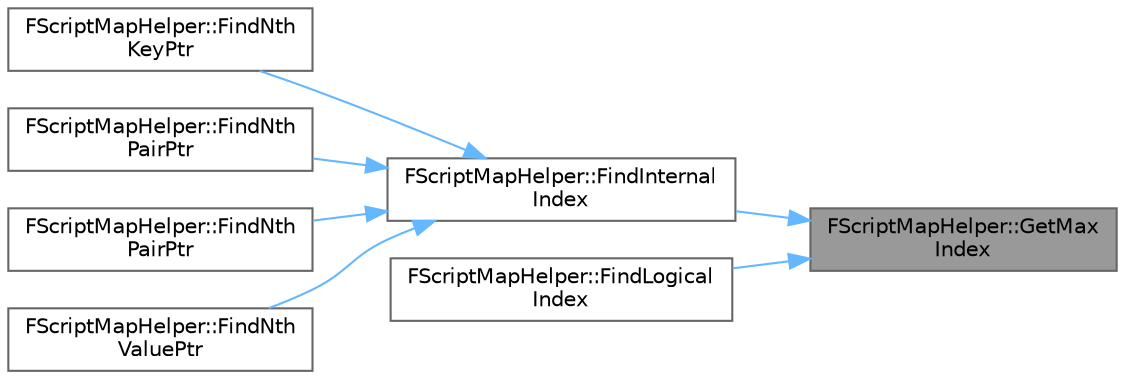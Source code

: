 digraph "FScriptMapHelper::GetMaxIndex"
{
 // INTERACTIVE_SVG=YES
 // LATEX_PDF_SIZE
  bgcolor="transparent";
  edge [fontname=Helvetica,fontsize=10,labelfontname=Helvetica,labelfontsize=10];
  node [fontname=Helvetica,fontsize=10,shape=box,height=0.2,width=0.4];
  rankdir="RL";
  Node1 [id="Node000001",label="FScriptMapHelper::GetMax\lIndex",height=0.2,width=0.4,color="gray40", fillcolor="grey60", style="filled", fontcolor="black",tooltip="Returns the (non-inclusive) maximum index of elements in the map."];
  Node1 -> Node2 [id="edge1_Node000001_Node000002",dir="back",color="steelblue1",style="solid",tooltip=" "];
  Node2 [id="Node000002",label="FScriptMapHelper::FindInternal\lIndex",height=0.2,width=0.4,color="grey40", fillcolor="white", style="filled",URL="$d4/d21/classFScriptMapHelper.html#a9c5f56f64e33e8590147ed9767c273ac",tooltip="Maps have gaps in their indices, so this function translates a logical index (ie."];
  Node2 -> Node3 [id="edge2_Node000002_Node000003",dir="back",color="steelblue1",style="solid",tooltip=" "];
  Node3 [id="Node000003",label="FScriptMapHelper::FindNth\lKeyPtr",height=0.2,width=0.4,color="grey40", fillcolor="white", style="filled",URL="$d4/d21/classFScriptMapHelper.html#a5e3d0994366362cdd76cf39260ea3cf0",tooltip="Returns a uint8 pointer to the the Nth valid key in the map (skipping invalid entries)."];
  Node2 -> Node4 [id="edge3_Node000002_Node000004",dir="back",color="steelblue1",style="solid",tooltip=" "];
  Node4 [id="Node000004",label="FScriptMapHelper::FindNth\lPairPtr",height=0.2,width=0.4,color="grey40", fillcolor="white", style="filled",URL="$d4/d21/classFScriptMapHelper.html#a9a630b99cd1d0d293c78d5a9ef51aad7",tooltip="Returns a uint8 pointer to the the Nth valid pair in the map (skipping invalid entries)."];
  Node2 -> Node5 [id="edge4_Node000002_Node000005",dir="back",color="steelblue1",style="solid",tooltip=" "];
  Node5 [id="Node000005",label="FScriptMapHelper::FindNth\lPairPtr",height=0.2,width=0.4,color="grey40", fillcolor="white", style="filled",URL="$d4/d21/classFScriptMapHelper.html#a925f6c41599a500a52864c4341db0d73",tooltip="Returns a uint8 pointer to the the Nth valid pair in the map (skipping invalid entries)."];
  Node2 -> Node6 [id="edge5_Node000002_Node000006",dir="back",color="steelblue1",style="solid",tooltip=" "];
  Node6 [id="Node000006",label="FScriptMapHelper::FindNth\lValuePtr",height=0.2,width=0.4,color="grey40", fillcolor="white", style="filled",URL="$d4/d21/classFScriptMapHelper.html#a837caf916f4ff2d6ca4892bf8eb0a9c3",tooltip="Returns a uint8 pointer to the the Nth valid value in the map (skipping invalid entries)."];
  Node1 -> Node7 [id="edge6_Node000001_Node000007",dir="back",color="steelblue1",style="solid",tooltip=" "];
  Node7 [id="Node000007",label="FScriptMapHelper::FindLogical\lIndex",height=0.2,width=0.4,color="grey40", fillcolor="white", style="filled",URL="$d4/d21/classFScriptMapHelper.html#a83f2237d0d4ac2d71672727500876ff2",tooltip="Maps have gaps in their indices, so this function translates a internal index to an logical index (ie..."];
}
